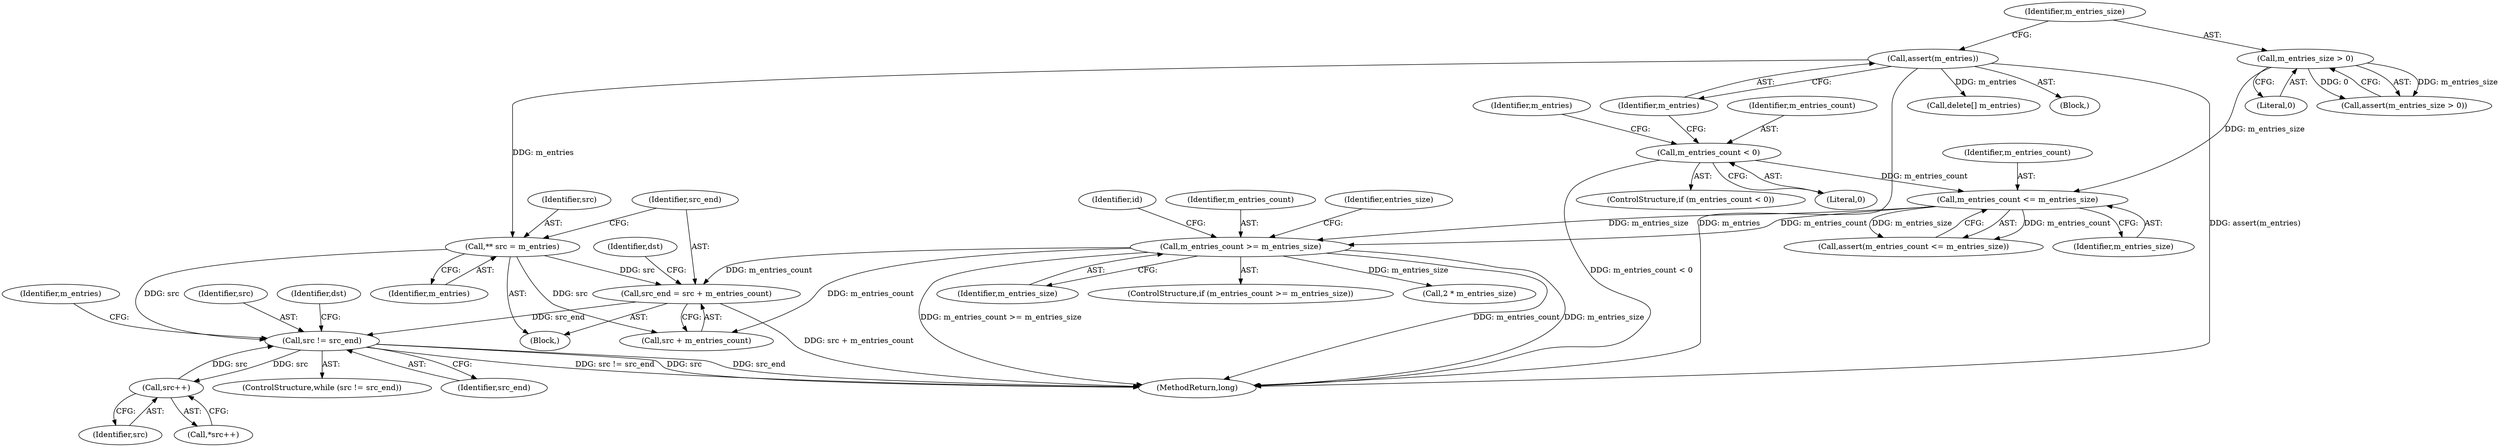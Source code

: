 digraph "0_Android_cc274e2abe8b2a6698a5c47d8aa4bb45f1f9538d_3@integer" {
"1000167" [label="(Call,src_end = src + m_entries_count)"];
"1000164" [label="(Call,** src = m_entries)"];
"1000140" [label="(Call,assert(m_entries))"];
"1000151" [label="(Call,m_entries_count >= m_entries_size)"];
"1000147" [label="(Call,m_entries_count <= m_entries_size)"];
"1000120" [label="(Call,m_entries_count < 0)"];
"1000143" [label="(Call,m_entries_size > 0)"];
"1000177" [label="(Call,src != src_end)"];
"1000185" [label="(Call,src++)"];
"1000187" [label="(Call,delete[] m_entries)"];
"1000146" [label="(Call,assert(m_entries_count <= m_entries_size))"];
"1000145" [label="(Literal,0)"];
"1000140" [label="(Call,assert(m_entries))"];
"1000165" [label="(Identifier,src)"];
"1000142" [label="(Call,assert(m_entries_size > 0))"];
"1000209" [label="(MethodReturn,long)"];
"1000185" [label="(Call,src++)"];
"1000119" [label="(ControlStructure,if (m_entries_count < 0))"];
"1000183" [label="(Identifier,dst)"];
"1000186" [label="(Identifier,src)"];
"1000150" [label="(ControlStructure,if (m_entries_count >= m_entries_size))"];
"1000122" [label="(Literal,0)"];
"1000164" [label="(Call,** src = m_entries)"];
"1000197" [label="(Identifier,id)"];
"1000168" [label="(Identifier,src_end)"];
"1000144" [label="(Identifier,m_entries_size)"];
"1000176" [label="(ControlStructure,while (src != src_end))"];
"1000177" [label="(Call,src != src_end)"];
"1000152" [label="(Identifier,m_entries_count)"];
"1000166" [label="(Identifier,m_entries)"];
"1000147" [label="(Call,m_entries_count <= m_entries_size)"];
"1000143" [label="(Call,m_entries_size > 0)"];
"1000126" [label="(Identifier,m_entries)"];
"1000167" [label="(Call,src_end = src + m_entries_count)"];
"1000148" [label="(Identifier,m_entries_count)"];
"1000184" [label="(Call,*src++)"];
"1000178" [label="(Identifier,src)"];
"1000174" [label="(Identifier,dst)"];
"1000157" [label="(Identifier,entries_size)"];
"1000188" [label="(Identifier,m_entries)"];
"1000158" [label="(Call,2 * m_entries_size)"];
"1000169" [label="(Call,src + m_entries_count)"];
"1000153" [label="(Identifier,m_entries_size)"];
"1000120" [label="(Call,m_entries_count < 0)"];
"1000149" [label="(Identifier,m_entries_size)"];
"1000151" [label="(Call,m_entries_count >= m_entries_size)"];
"1000179" [label="(Identifier,src_end)"];
"1000141" [label="(Identifier,m_entries)"];
"1000154" [label="(Block,)"];
"1000139" [label="(Block,)"];
"1000121" [label="(Identifier,m_entries_count)"];
"1000167" -> "1000154"  [label="AST: "];
"1000167" -> "1000169"  [label="CFG: "];
"1000168" -> "1000167"  [label="AST: "];
"1000169" -> "1000167"  [label="AST: "];
"1000174" -> "1000167"  [label="CFG: "];
"1000167" -> "1000209"  [label="DDG: src + m_entries_count"];
"1000164" -> "1000167"  [label="DDG: src"];
"1000151" -> "1000167"  [label="DDG: m_entries_count"];
"1000167" -> "1000177"  [label="DDG: src_end"];
"1000164" -> "1000154"  [label="AST: "];
"1000164" -> "1000166"  [label="CFG: "];
"1000165" -> "1000164"  [label="AST: "];
"1000166" -> "1000164"  [label="AST: "];
"1000168" -> "1000164"  [label="CFG: "];
"1000140" -> "1000164"  [label="DDG: m_entries"];
"1000164" -> "1000169"  [label="DDG: src"];
"1000164" -> "1000177"  [label="DDG: src"];
"1000140" -> "1000139"  [label="AST: "];
"1000140" -> "1000141"  [label="CFG: "];
"1000141" -> "1000140"  [label="AST: "];
"1000144" -> "1000140"  [label="CFG: "];
"1000140" -> "1000209"  [label="DDG: m_entries"];
"1000140" -> "1000209"  [label="DDG: assert(m_entries)"];
"1000140" -> "1000187"  [label="DDG: m_entries"];
"1000151" -> "1000150"  [label="AST: "];
"1000151" -> "1000153"  [label="CFG: "];
"1000152" -> "1000151"  [label="AST: "];
"1000153" -> "1000151"  [label="AST: "];
"1000157" -> "1000151"  [label="CFG: "];
"1000197" -> "1000151"  [label="CFG: "];
"1000151" -> "1000209"  [label="DDG: m_entries_count >= m_entries_size"];
"1000151" -> "1000209"  [label="DDG: m_entries_count"];
"1000151" -> "1000209"  [label="DDG: m_entries_size"];
"1000147" -> "1000151"  [label="DDG: m_entries_count"];
"1000147" -> "1000151"  [label="DDG: m_entries_size"];
"1000151" -> "1000158"  [label="DDG: m_entries_size"];
"1000151" -> "1000169"  [label="DDG: m_entries_count"];
"1000147" -> "1000146"  [label="AST: "];
"1000147" -> "1000149"  [label="CFG: "];
"1000148" -> "1000147"  [label="AST: "];
"1000149" -> "1000147"  [label="AST: "];
"1000146" -> "1000147"  [label="CFG: "];
"1000147" -> "1000146"  [label="DDG: m_entries_count"];
"1000147" -> "1000146"  [label="DDG: m_entries_size"];
"1000120" -> "1000147"  [label="DDG: m_entries_count"];
"1000143" -> "1000147"  [label="DDG: m_entries_size"];
"1000120" -> "1000119"  [label="AST: "];
"1000120" -> "1000122"  [label="CFG: "];
"1000121" -> "1000120"  [label="AST: "];
"1000122" -> "1000120"  [label="AST: "];
"1000126" -> "1000120"  [label="CFG: "];
"1000141" -> "1000120"  [label="CFG: "];
"1000120" -> "1000209"  [label="DDG: m_entries_count < 0"];
"1000143" -> "1000142"  [label="AST: "];
"1000143" -> "1000145"  [label="CFG: "];
"1000144" -> "1000143"  [label="AST: "];
"1000145" -> "1000143"  [label="AST: "];
"1000142" -> "1000143"  [label="CFG: "];
"1000143" -> "1000142"  [label="DDG: m_entries_size"];
"1000143" -> "1000142"  [label="DDG: 0"];
"1000177" -> "1000176"  [label="AST: "];
"1000177" -> "1000179"  [label="CFG: "];
"1000178" -> "1000177"  [label="AST: "];
"1000179" -> "1000177"  [label="AST: "];
"1000183" -> "1000177"  [label="CFG: "];
"1000188" -> "1000177"  [label="CFG: "];
"1000177" -> "1000209"  [label="DDG: src_end"];
"1000177" -> "1000209"  [label="DDG: src != src_end"];
"1000177" -> "1000209"  [label="DDG: src"];
"1000185" -> "1000177"  [label="DDG: src"];
"1000177" -> "1000185"  [label="DDG: src"];
"1000185" -> "1000184"  [label="AST: "];
"1000185" -> "1000186"  [label="CFG: "];
"1000186" -> "1000185"  [label="AST: "];
"1000184" -> "1000185"  [label="CFG: "];
}
